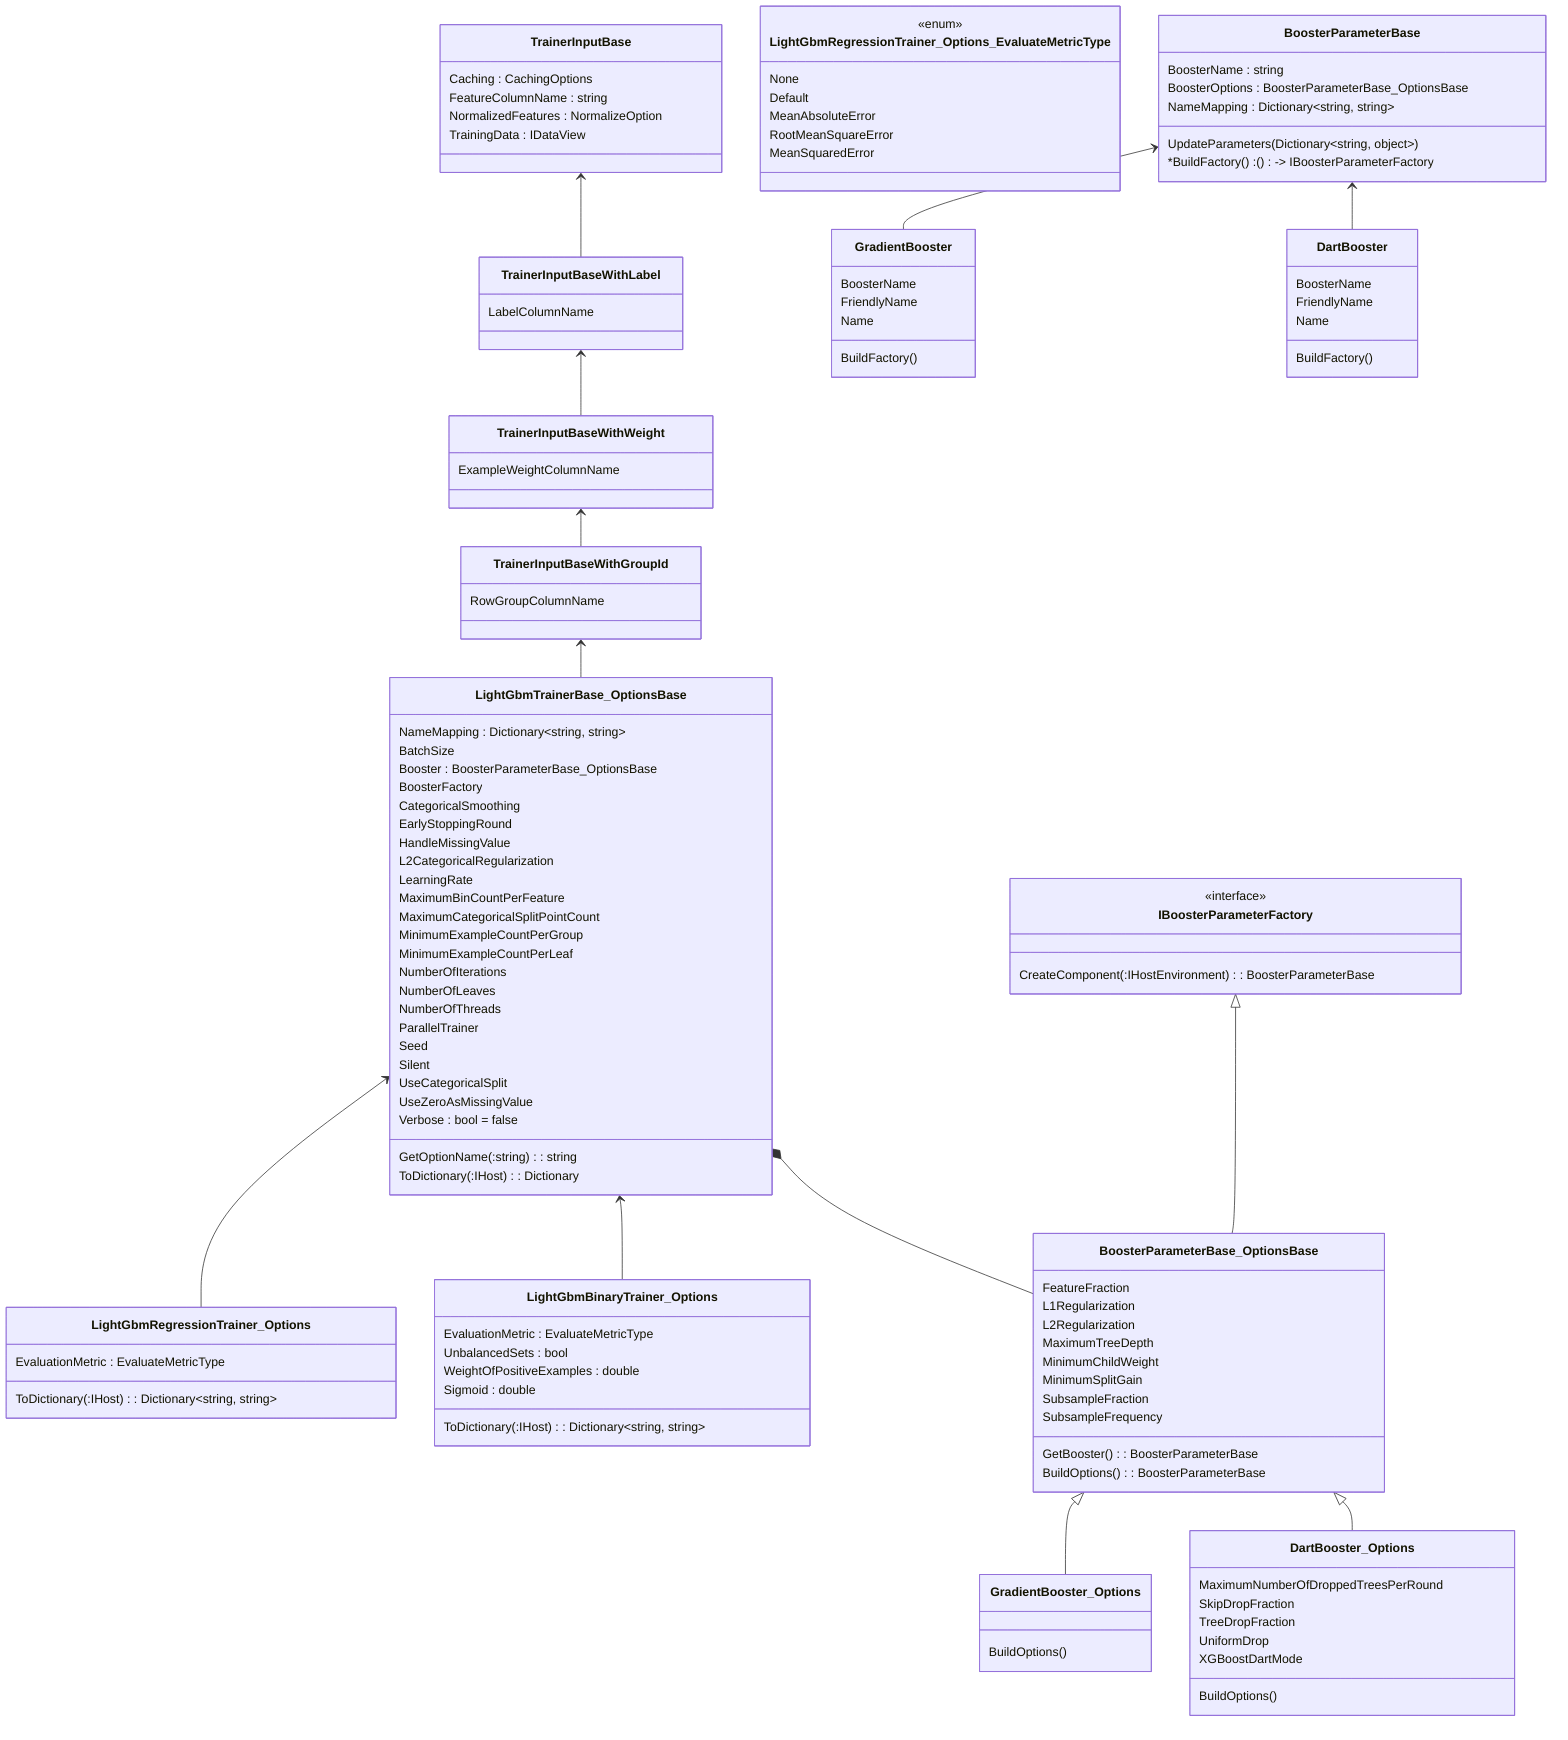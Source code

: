 classDiagram 
class LightGbmTrainerBase_OptionsBase {
  NameMapping : Dictionary~string, string~
  BatchSize
  Booster : BoosterParameterBase_OptionsBase
  BoosterFactory
  CategoricalSmoothing
  EarlyStoppingRound
  HandleMissingValue
  L2CategoricalRegularization
  LearningRate 
  MaximumBinCountPerFeature 
  MaximumCategoricalSplitPointCount
  MinimumExampleCountPerGroup
  MinimumExampleCountPerLeaf 
  NumberOfIterations 
  NumberOfLeaves 
  NumberOfThreads 
  ParallelTrainer 
  Seed 
  Silent 
  UseCategoricalSplit 
  UseZeroAsMissingValue 
  Verbose : bool = false
  GetOptionName(:string) : string
  ToDictionary(:IHost) : Dictionary<string, string>
}
class TrainerInputBaseWithGroupId {
  RowGroupColumnName
}
class TrainerInputBaseWithWeight {
  ExampleWeightColumnName
}
class TrainerInputBaseWithLabel {
  LabelColumnName
}
class TrainerInputBase {
    Caching : CachingOptions
    FeatureColumnName : string
    NormalizedFeatures : NormalizeOption
    TrainingData : IDataView
}
TrainerInputBaseWithGroupId <-- LightGbmTrainerBase_OptionsBase
TrainerInputBaseWithWeight <-- TrainerInputBaseWithGroupId
TrainerInputBaseWithLabel <-- TrainerInputBaseWithWeight
TrainerInputBase <-- TrainerInputBaseWithLabel

class LightGbmRegressionTrainer_Options {
  EvaluationMetric : EvaluateMetricType
  ToDictionary(:IHost) : Dictionary~string, string~
}
class LightGbmRegressionTrainer_Options_EvaluateMetricType {
  None 
  Default 
  MeanAbsoluteError 
  RootMeanSquareError 
  MeanSquaredError
}
<<enum>> LightGbmRegressionTrainer_Options_EvaluateMetricType

class LightGbmBinaryTrainer_Options {
  EvaluationMetric : EvaluateMetricType
  UnbalancedSets : bool
  WeightOfPositiveExamples : double
  Sigmoid : double
  ToDictionary(:IHost) : Dictionary~string, string~
}

LightGbmTrainerBase_OptionsBase <-- LightGbmRegressionTrainer_Options
LightGbmTrainerBase_OptionsBase <-- LightGbmBinaryTrainer_Options

class BoosterParameterBase_OptionsBase {
    FeatureFraction
    L1Regularization 
    L2Regularization 
    MaximumTreeDepth 
    MinimumChildWeight 
    MinimumSplitGain 
    SubsampleFraction 
    SubsampleFrequency
    GetBooster() : BoosterParameterBase
    BuildOptions() : BoosterParameterBase
}
class GradientBooster_Options {
  BuildOptions()
}
class DartBooster_Options {
  MaximumNumberOfDroppedTreesPerRound
  SkipDropFraction
  TreeDropFraction
  UniformDrop
  XGBoostDartMode
  BuildOptions()
}
class IBoosterParameterFactory {
   CreateComponent(:IHostEnvironment) : BoosterParameterBase
}
<<interface>> IBoosterParameterFactory
IBoosterParameterFactory <|-- BoosterParameterBase_OptionsBase
BoosterParameterBase_OptionsBase <|-- GradientBooster_Options
BoosterParameterBase_OptionsBase <|-- DartBooster_Options

LightGbmTrainerBase_OptionsBase *-- BoosterParameterBase_OptionsBase

class BoosterParameterBase {
    BoosterName : string
    BoosterOptions : BoosterParameterBase_OptionsBase
    NameMapping : Dictionary~string, string~
    UpdateParameters(Dictionary~string, object~)
    *BuildFactory() : () -> IBoosterParameterFactory
}
class GradientBooster {
    BoosterName
    FriendlyName
    Name
    BuildFactory()
}
class DartBooster {
    BoosterName
    FriendlyName
    Name
    BuildFactory()
}
BoosterParameterBase <-- GradientBooster
BoosterParameterBase <-- DartBooster